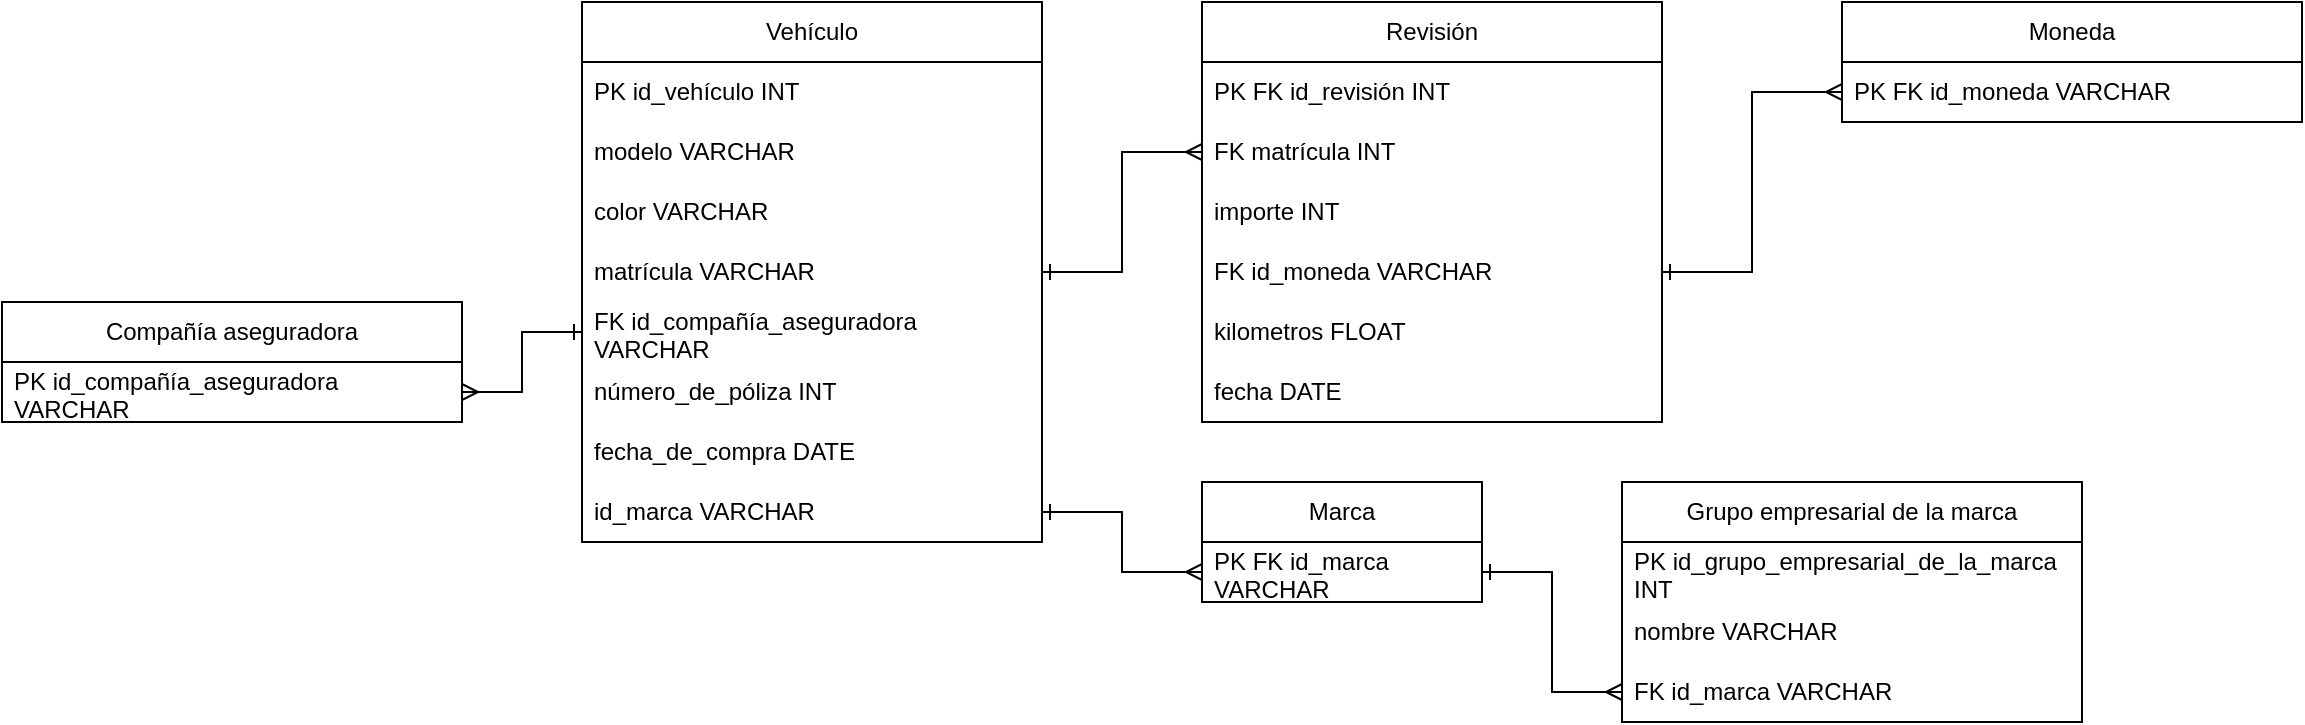 <mxfile version="21.7.5" type="device">
  <diagram name="Página-1" id="eQ1y-wwSfygyDvg_dxVL">
    <mxGraphModel dx="2021" dy="1853" grid="1" gridSize="10" guides="1" tooltips="1" connect="1" arrows="1" fold="1" page="1" pageScale="1" pageWidth="827" pageHeight="1169" math="0" shadow="0">
      <root>
        <mxCell id="0" />
        <mxCell id="1" parent="0" />
        <mxCell id="qssfcZQFx71PEnI9pHkc-2" value="Vehículo" style="swimlane;fontStyle=0;childLayout=stackLayout;horizontal=1;startSize=30;horizontalStack=0;resizeParent=1;resizeParentMax=0;resizeLast=0;collapsible=1;marginBottom=0;whiteSpace=wrap;html=1;" parent="1" vertex="1">
          <mxGeometry x="50" y="-440" width="230" height="270" as="geometry" />
        </mxCell>
        <mxCell id="qssfcZQFx71PEnI9pHkc-14" value="PK id_vehículo INT" style="text;strokeColor=none;fillColor=none;align=left;verticalAlign=middle;spacingLeft=4;spacingRight=4;overflow=hidden;points=[[0,0.5],[1,0.5]];portConstraint=eastwest;rotatable=0;whiteSpace=wrap;html=1;" parent="qssfcZQFx71PEnI9pHkc-2" vertex="1">
          <mxGeometry y="30" width="230" height="30" as="geometry" />
        </mxCell>
        <mxCell id="qssfcZQFx71PEnI9pHkc-3" value="modelo VARCHAR" style="text;strokeColor=none;fillColor=none;align=left;verticalAlign=middle;spacingLeft=4;spacingRight=4;overflow=hidden;points=[[0,0.5],[1,0.5]];portConstraint=eastwest;rotatable=0;whiteSpace=wrap;html=1;" parent="qssfcZQFx71PEnI9pHkc-2" vertex="1">
          <mxGeometry y="60" width="230" height="30" as="geometry" />
        </mxCell>
        <mxCell id="qssfcZQFx71PEnI9pHkc-23" value="color VARCHAR" style="text;strokeColor=none;fillColor=none;align=left;verticalAlign=middle;spacingLeft=4;spacingRight=4;overflow=hidden;points=[[0,0.5],[1,0.5]];portConstraint=eastwest;rotatable=0;whiteSpace=wrap;html=1;" parent="qssfcZQFx71PEnI9pHkc-2" vertex="1">
          <mxGeometry y="90" width="230" height="30" as="geometry" />
        </mxCell>
        <mxCell id="qssfcZQFx71PEnI9pHkc-22" value="matrícula VARCHAR" style="text;strokeColor=none;fillColor=none;align=left;verticalAlign=middle;spacingLeft=4;spacingRight=4;overflow=hidden;points=[[0,0.5],[1,0.5]];portConstraint=eastwest;rotatable=0;whiteSpace=wrap;html=1;" parent="qssfcZQFx71PEnI9pHkc-2" vertex="1">
          <mxGeometry y="120" width="230" height="30" as="geometry" />
        </mxCell>
        <mxCell id="qssfcZQFx71PEnI9pHkc-108" value="FK id_compañía_aseguradora VARCHAR" style="text;strokeColor=none;fillColor=none;align=left;verticalAlign=middle;spacingLeft=4;spacingRight=4;overflow=hidden;points=[[0,0.5],[1,0.5]];portConstraint=eastwest;rotatable=0;whiteSpace=wrap;html=1;" parent="qssfcZQFx71PEnI9pHkc-2" vertex="1">
          <mxGeometry y="150" width="230" height="30" as="geometry" />
        </mxCell>
        <mxCell id="qssfcZQFx71PEnI9pHkc-25" value="número_de_póliza INT" style="text;strokeColor=none;fillColor=none;align=left;verticalAlign=middle;spacingLeft=4;spacingRight=4;overflow=hidden;points=[[0,0.5],[1,0.5]];portConstraint=eastwest;rotatable=0;whiteSpace=wrap;html=1;" parent="qssfcZQFx71PEnI9pHkc-2" vertex="1">
          <mxGeometry y="180" width="230" height="30" as="geometry" />
        </mxCell>
        <mxCell id="qssfcZQFx71PEnI9pHkc-21" value="fecha_de_compra DATE" style="text;strokeColor=none;fillColor=none;align=left;verticalAlign=middle;spacingLeft=4;spacingRight=4;overflow=hidden;points=[[0,0.5],[1,0.5]];portConstraint=eastwest;rotatable=0;whiteSpace=wrap;html=1;" parent="qssfcZQFx71PEnI9pHkc-2" vertex="1">
          <mxGeometry y="210" width="230" height="30" as="geometry" />
        </mxCell>
        <mxCell id="qssfcZQFx71PEnI9pHkc-4" value="id_marca VARCHAR" style="text;strokeColor=none;fillColor=none;align=left;verticalAlign=middle;spacingLeft=4;spacingRight=4;overflow=hidden;points=[[0,0.5],[1,0.5]];portConstraint=eastwest;rotatable=0;whiteSpace=wrap;html=1;" parent="qssfcZQFx71PEnI9pHkc-2" vertex="1">
          <mxGeometry y="240" width="230" height="30" as="geometry" />
        </mxCell>
        <mxCell id="qssfcZQFx71PEnI9pHkc-6" value="Marca" style="swimlane;fontStyle=0;childLayout=stackLayout;horizontal=1;startSize=30;horizontalStack=0;resizeParent=1;resizeParentMax=0;resizeLast=0;collapsible=1;marginBottom=0;whiteSpace=wrap;html=1;" parent="1" vertex="1">
          <mxGeometry x="360" y="-200" width="140" height="60" as="geometry" />
        </mxCell>
        <mxCell id="qssfcZQFx71PEnI9pHkc-7" value="PK FK id_marca VARCHAR" style="text;strokeColor=none;fillColor=none;align=left;verticalAlign=middle;spacingLeft=4;spacingRight=4;overflow=hidden;points=[[0,0.5],[1,0.5]];portConstraint=eastwest;rotatable=0;whiteSpace=wrap;html=1;" parent="qssfcZQFx71PEnI9pHkc-6" vertex="1">
          <mxGeometry y="30" width="140" height="30" as="geometry" />
        </mxCell>
        <mxCell id="qssfcZQFx71PEnI9pHkc-10" value="Grupo empresarial de la marca" style="swimlane;fontStyle=0;childLayout=stackLayout;horizontal=1;startSize=30;horizontalStack=0;resizeParent=1;resizeParentMax=0;resizeLast=0;collapsible=1;marginBottom=0;whiteSpace=wrap;html=1;" parent="1" vertex="1">
          <mxGeometry x="570" y="-200" width="230" height="120" as="geometry" />
        </mxCell>
        <mxCell id="qssfcZQFx71PEnI9pHkc-11" value="PK id_grupo_empresarial_de_la_marca INT" style="text;strokeColor=none;fillColor=none;align=left;verticalAlign=middle;spacingLeft=4;spacingRight=4;overflow=hidden;points=[[0,0.5],[1,0.5]];portConstraint=eastwest;rotatable=0;whiteSpace=wrap;html=1;" parent="qssfcZQFx71PEnI9pHkc-10" vertex="1">
          <mxGeometry y="30" width="230" height="30" as="geometry" />
        </mxCell>
        <mxCell id="qssfcZQFx71PEnI9pHkc-111" value="nombre VARCHAR" style="text;strokeColor=none;fillColor=none;align=left;verticalAlign=middle;spacingLeft=4;spacingRight=4;overflow=hidden;points=[[0,0.5],[1,0.5]];portConstraint=eastwest;rotatable=0;whiteSpace=wrap;html=1;" parent="qssfcZQFx71PEnI9pHkc-10" vertex="1">
          <mxGeometry y="60" width="230" height="30" as="geometry" />
        </mxCell>
        <mxCell id="qssfcZQFx71PEnI9pHkc-13" value="FK id_marca VARCHAR" style="text;strokeColor=none;fillColor=none;align=left;verticalAlign=middle;spacingLeft=4;spacingRight=4;overflow=hidden;points=[[0,0.5],[1,0.5]];portConstraint=eastwest;rotatable=0;whiteSpace=wrap;html=1;" parent="qssfcZQFx71PEnI9pHkc-10" vertex="1">
          <mxGeometry y="90" width="230" height="30" as="geometry" />
        </mxCell>
        <mxCell id="qssfcZQFx71PEnI9pHkc-27" value="Compañía aseguradora" style="swimlane;fontStyle=0;childLayout=stackLayout;horizontal=1;startSize=30;horizontalStack=0;resizeParent=1;resizeParentMax=0;resizeLast=0;collapsible=1;marginBottom=0;whiteSpace=wrap;html=1;" parent="1" vertex="1">
          <mxGeometry x="-240" y="-290" width="230" height="60" as="geometry" />
        </mxCell>
        <mxCell id="qssfcZQFx71PEnI9pHkc-28" value="PK id_compañía_aseguradora VARCHAR" style="text;strokeColor=none;fillColor=none;align=left;verticalAlign=middle;spacingLeft=4;spacingRight=4;overflow=hidden;points=[[0,0.5],[1,0.5]];portConstraint=eastwest;rotatable=0;whiteSpace=wrap;html=1;" parent="qssfcZQFx71PEnI9pHkc-27" vertex="1">
          <mxGeometry y="30" width="230" height="30" as="geometry" />
        </mxCell>
        <mxCell id="qssfcZQFx71PEnI9pHkc-47" value="Moneda" style="swimlane;fontStyle=0;childLayout=stackLayout;horizontal=1;startSize=30;horizontalStack=0;resizeParent=1;resizeParentMax=0;resizeLast=0;collapsible=1;marginBottom=0;whiteSpace=wrap;html=1;" parent="1" vertex="1">
          <mxGeometry x="680" y="-440" width="230" height="60" as="geometry" />
        </mxCell>
        <mxCell id="qssfcZQFx71PEnI9pHkc-48" value="PK FK id_moneda VARCHAR" style="text;strokeColor=none;fillColor=none;align=left;verticalAlign=middle;spacingLeft=4;spacingRight=4;overflow=hidden;points=[[0,0.5],[1,0.5]];portConstraint=eastwest;rotatable=0;whiteSpace=wrap;html=1;" parent="qssfcZQFx71PEnI9pHkc-47" vertex="1">
          <mxGeometry y="30" width="230" height="30" as="geometry" />
        </mxCell>
        <mxCell id="qssfcZQFx71PEnI9pHkc-88" value="Revisión" style="swimlane;fontStyle=0;childLayout=stackLayout;horizontal=1;startSize=30;horizontalStack=0;resizeParent=1;resizeParentMax=0;resizeLast=0;collapsible=1;marginBottom=0;whiteSpace=wrap;html=1;" parent="1" vertex="1">
          <mxGeometry x="360" y="-440" width="230" height="210" as="geometry" />
        </mxCell>
        <mxCell id="qssfcZQFx71PEnI9pHkc-89" value="PK FK id_revisión INT" style="text;strokeColor=none;fillColor=none;align=left;verticalAlign=middle;spacingLeft=4;spacingRight=4;overflow=hidden;points=[[0,0.5],[1,0.5]];portConstraint=eastwest;rotatable=0;whiteSpace=wrap;html=1;" parent="qssfcZQFx71PEnI9pHkc-88" vertex="1">
          <mxGeometry y="30" width="230" height="30" as="geometry" />
        </mxCell>
        <mxCell id="qssfcZQFx71PEnI9pHkc-94" value="FK matrícula INT" style="text;strokeColor=none;fillColor=none;align=left;verticalAlign=middle;spacingLeft=4;spacingRight=4;overflow=hidden;points=[[0,0.5],[1,0.5]];portConstraint=eastwest;rotatable=0;whiteSpace=wrap;html=1;" parent="qssfcZQFx71PEnI9pHkc-88" vertex="1">
          <mxGeometry y="60" width="230" height="30" as="geometry" />
        </mxCell>
        <mxCell id="qssfcZQFx71PEnI9pHkc-90" value="importe INT" style="text;strokeColor=none;fillColor=none;align=left;verticalAlign=middle;spacingLeft=4;spacingRight=4;overflow=hidden;points=[[0,0.5],[1,0.5]];portConstraint=eastwest;rotatable=0;whiteSpace=wrap;html=1;" parent="qssfcZQFx71PEnI9pHkc-88" vertex="1">
          <mxGeometry y="90" width="230" height="30" as="geometry" />
        </mxCell>
        <mxCell id="qssfcZQFx71PEnI9pHkc-91" value="FK id_moneda VARCHAR" style="text;strokeColor=none;fillColor=none;align=left;verticalAlign=middle;spacingLeft=4;spacingRight=4;overflow=hidden;points=[[0,0.5],[1,0.5]];portConstraint=eastwest;rotatable=0;whiteSpace=wrap;html=1;" parent="qssfcZQFx71PEnI9pHkc-88" vertex="1">
          <mxGeometry y="120" width="230" height="30" as="geometry" />
        </mxCell>
        <mxCell id="qssfcZQFx71PEnI9pHkc-92" value="kilometros FLOAT" style="text;strokeColor=none;fillColor=none;align=left;verticalAlign=middle;spacingLeft=4;spacingRight=4;overflow=hidden;points=[[0,0.5],[1,0.5]];portConstraint=eastwest;rotatable=0;whiteSpace=wrap;html=1;" parent="qssfcZQFx71PEnI9pHkc-88" vertex="1">
          <mxGeometry y="150" width="230" height="30" as="geometry" />
        </mxCell>
        <mxCell id="qssfcZQFx71PEnI9pHkc-93" value="fecha DATE" style="text;strokeColor=none;fillColor=none;align=left;verticalAlign=middle;spacingLeft=4;spacingRight=4;overflow=hidden;points=[[0,0.5],[1,0.5]];portConstraint=eastwest;rotatable=0;whiteSpace=wrap;html=1;" parent="qssfcZQFx71PEnI9pHkc-88" vertex="1">
          <mxGeometry y="180" width="230" height="30" as="geometry" />
        </mxCell>
        <mxCell id="qssfcZQFx71PEnI9pHkc-97" style="edgeStyle=orthogonalEdgeStyle;rounded=0;orthogonalLoop=1;jettySize=auto;html=1;exitX=1;exitY=0.5;exitDx=0;exitDy=0;entryX=0;entryY=0.5;entryDx=0;entryDy=0;startArrow=ERone;startFill=0;endArrow=ERmany;endFill=0;" parent="1" source="qssfcZQFx71PEnI9pHkc-91" target="qssfcZQFx71PEnI9pHkc-48" edge="1">
          <mxGeometry relative="1" as="geometry" />
        </mxCell>
        <mxCell id="qssfcZQFx71PEnI9pHkc-106" style="edgeStyle=orthogonalEdgeStyle;rounded=0;orthogonalLoop=1;jettySize=auto;html=1;exitX=1;exitY=0.5;exitDx=0;exitDy=0;entryX=0;entryY=0.5;entryDx=0;entryDy=0;startArrow=ERone;startFill=0;endArrow=ERmany;endFill=0;" parent="1" source="qssfcZQFx71PEnI9pHkc-4" target="qssfcZQFx71PEnI9pHkc-7" edge="1">
          <mxGeometry relative="1" as="geometry" />
        </mxCell>
        <mxCell id="qssfcZQFx71PEnI9pHkc-107" style="edgeStyle=orthogonalEdgeStyle;rounded=0;orthogonalLoop=1;jettySize=auto;html=1;exitX=1;exitY=0.5;exitDx=0;exitDy=0;startArrow=ERone;startFill=0;endArrow=ERmany;endFill=0;" parent="1" source="qssfcZQFx71PEnI9pHkc-7" target="qssfcZQFx71PEnI9pHkc-13" edge="1">
          <mxGeometry relative="1" as="geometry" />
        </mxCell>
        <mxCell id="qssfcZQFx71PEnI9pHkc-109" style="edgeStyle=orthogonalEdgeStyle;rounded=0;orthogonalLoop=1;jettySize=auto;html=1;exitX=0;exitY=0.5;exitDx=0;exitDy=0;entryX=1;entryY=0.5;entryDx=0;entryDy=0;startArrow=ERone;startFill=0;endArrow=ERmany;endFill=0;" parent="1" source="qssfcZQFx71PEnI9pHkc-108" target="qssfcZQFx71PEnI9pHkc-28" edge="1">
          <mxGeometry relative="1" as="geometry" />
        </mxCell>
        <mxCell id="qssfcZQFx71PEnI9pHkc-121" style="edgeStyle=orthogonalEdgeStyle;rounded=0;orthogonalLoop=1;jettySize=auto;html=1;exitX=1;exitY=0.5;exitDx=0;exitDy=0;entryX=0;entryY=0.5;entryDx=0;entryDy=0;startArrow=ERone;startFill=0;endArrow=ERmany;endFill=0;" parent="1" source="qssfcZQFx71PEnI9pHkc-22" target="qssfcZQFx71PEnI9pHkc-94" edge="1">
          <mxGeometry relative="1" as="geometry" />
        </mxCell>
      </root>
    </mxGraphModel>
  </diagram>
</mxfile>
